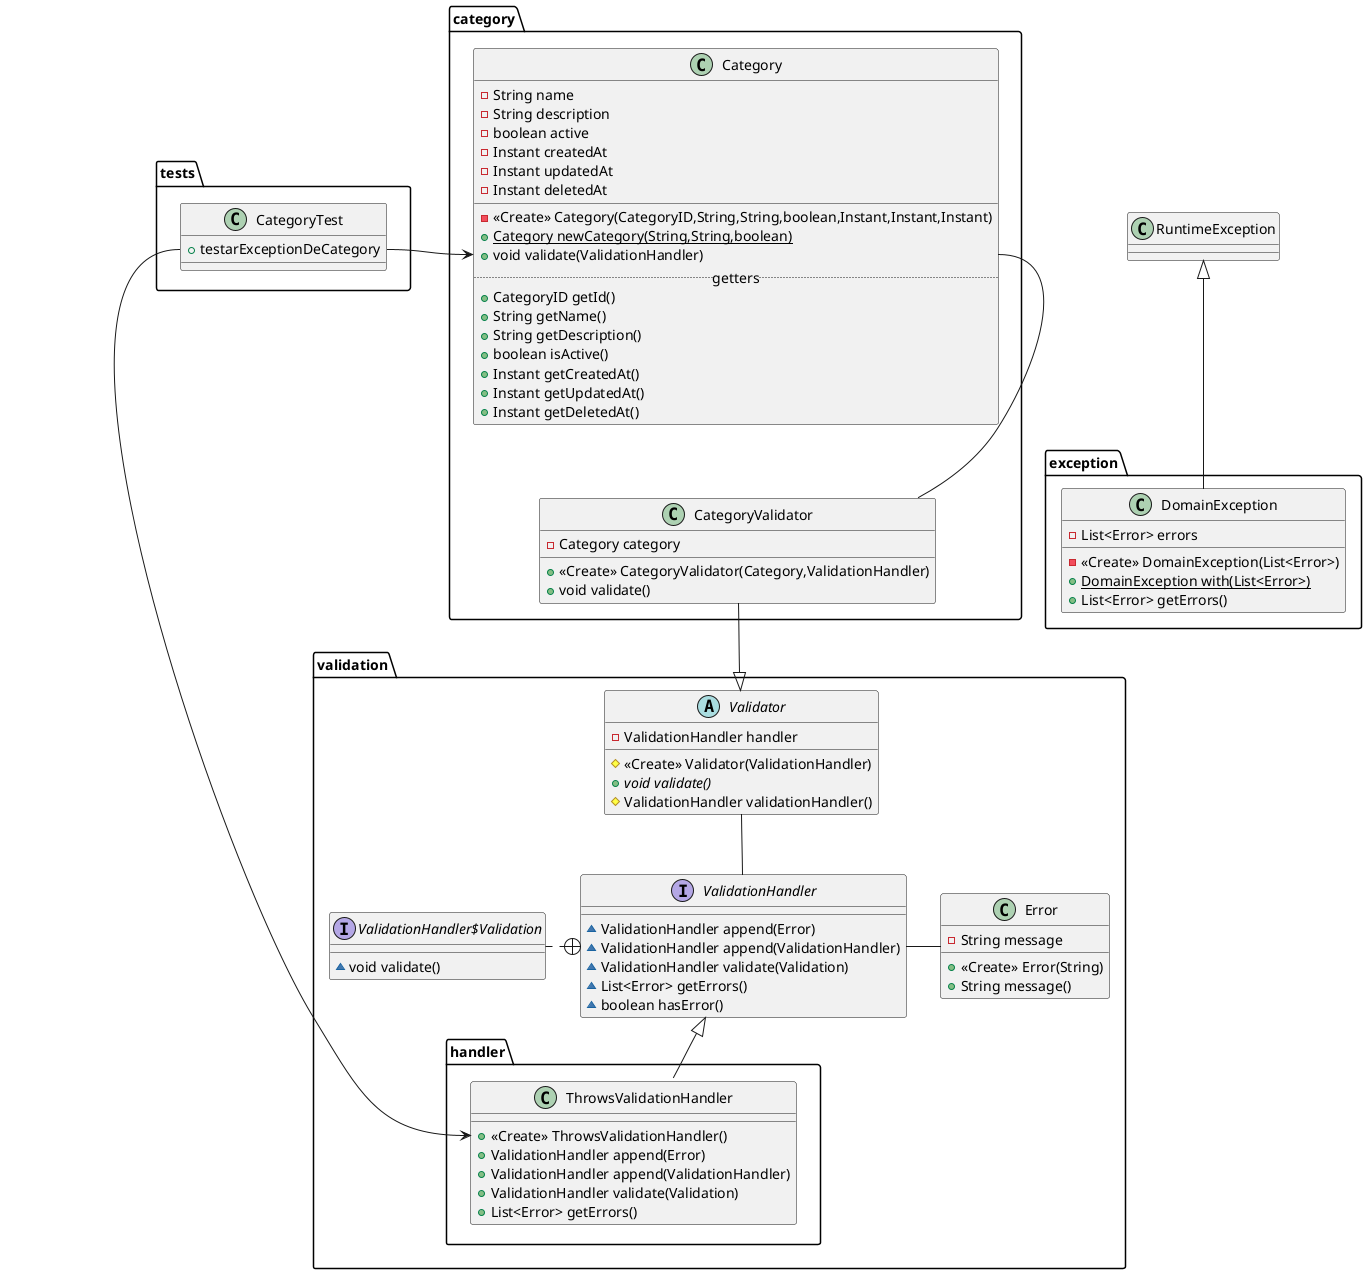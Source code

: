 @startuml
interface validation.ValidationHandler {
~ ValidationHandler append(Error)
~ ValidationHandler append(ValidationHandler)
~ ValidationHandler validate(Validation)
~ List<Error> getErrors()
~ boolean hasError()
}

interface validation.ValidationHandler$Validation {
~ void validate()
}

class category.Category {
- String name
- String description
- boolean active
- Instant createdAt
- Instant updatedAt
- Instant deletedAt
__
- <<Create>> Category(CategoryID,String,String,boolean,Instant,Instant,Instant)
+ {static} Category newCategory(String,String,boolean)
+ void validate(ValidationHandler)
.. getters ..
+ CategoryID getId()
+ String getName()
+ String getDescription()
+ boolean isActive()
+ Instant getCreatedAt()
+ Instant getUpdatedAt()
+ Instant getDeletedAt()
}

class category.CategoryValidator {
- Category category
+ <<Create>> CategoryValidator(Category,ValidationHandler)
+ void validate()
}


class exception.DomainException {
- List<Error> errors
- <<Create>> DomainException(List<Error>)
+ {static} DomainException with(List<Error>)
+ List<Error> getErrors()
}


class validation.handler.ThrowsValidationHandler {
+ <<Create>> ThrowsValidationHandler()
+ ValidationHandler append(Error)
+ ValidationHandler append(ValidationHandler)
+ ValidationHandler validate(Validation)
+ List<Error> getErrors()
}

class validation.Error {
- String message
+ <<Create>> Error(String)
+ String message()
}


abstract class validation.Validator {
- ValidationHandler handler
# <<Create>> Validator(ValidationHandler)
+ {abstract}void validate()
# ValidationHandler validationHandler()
}



class tests.CategoryTest {
+ testarExceptionDeCategory
}

CategoryTest::testarExceptionDeCategory -r-> category.Category::validate
CategoryTest::testarExceptionDeCategory --> ThrowsValidationHandler::Create

category.Category::validate -- category.CategoryValidator

Validator <|-u- CategoryValidator
ValidationHandler +.l. ValidationHandler$Validation
ValidationHandler <|-- ThrowsValidationHandler
RuntimeException <|-- DomainException

Validator -- ValidationHandler
ValidationHandler -r- Error


@enduml